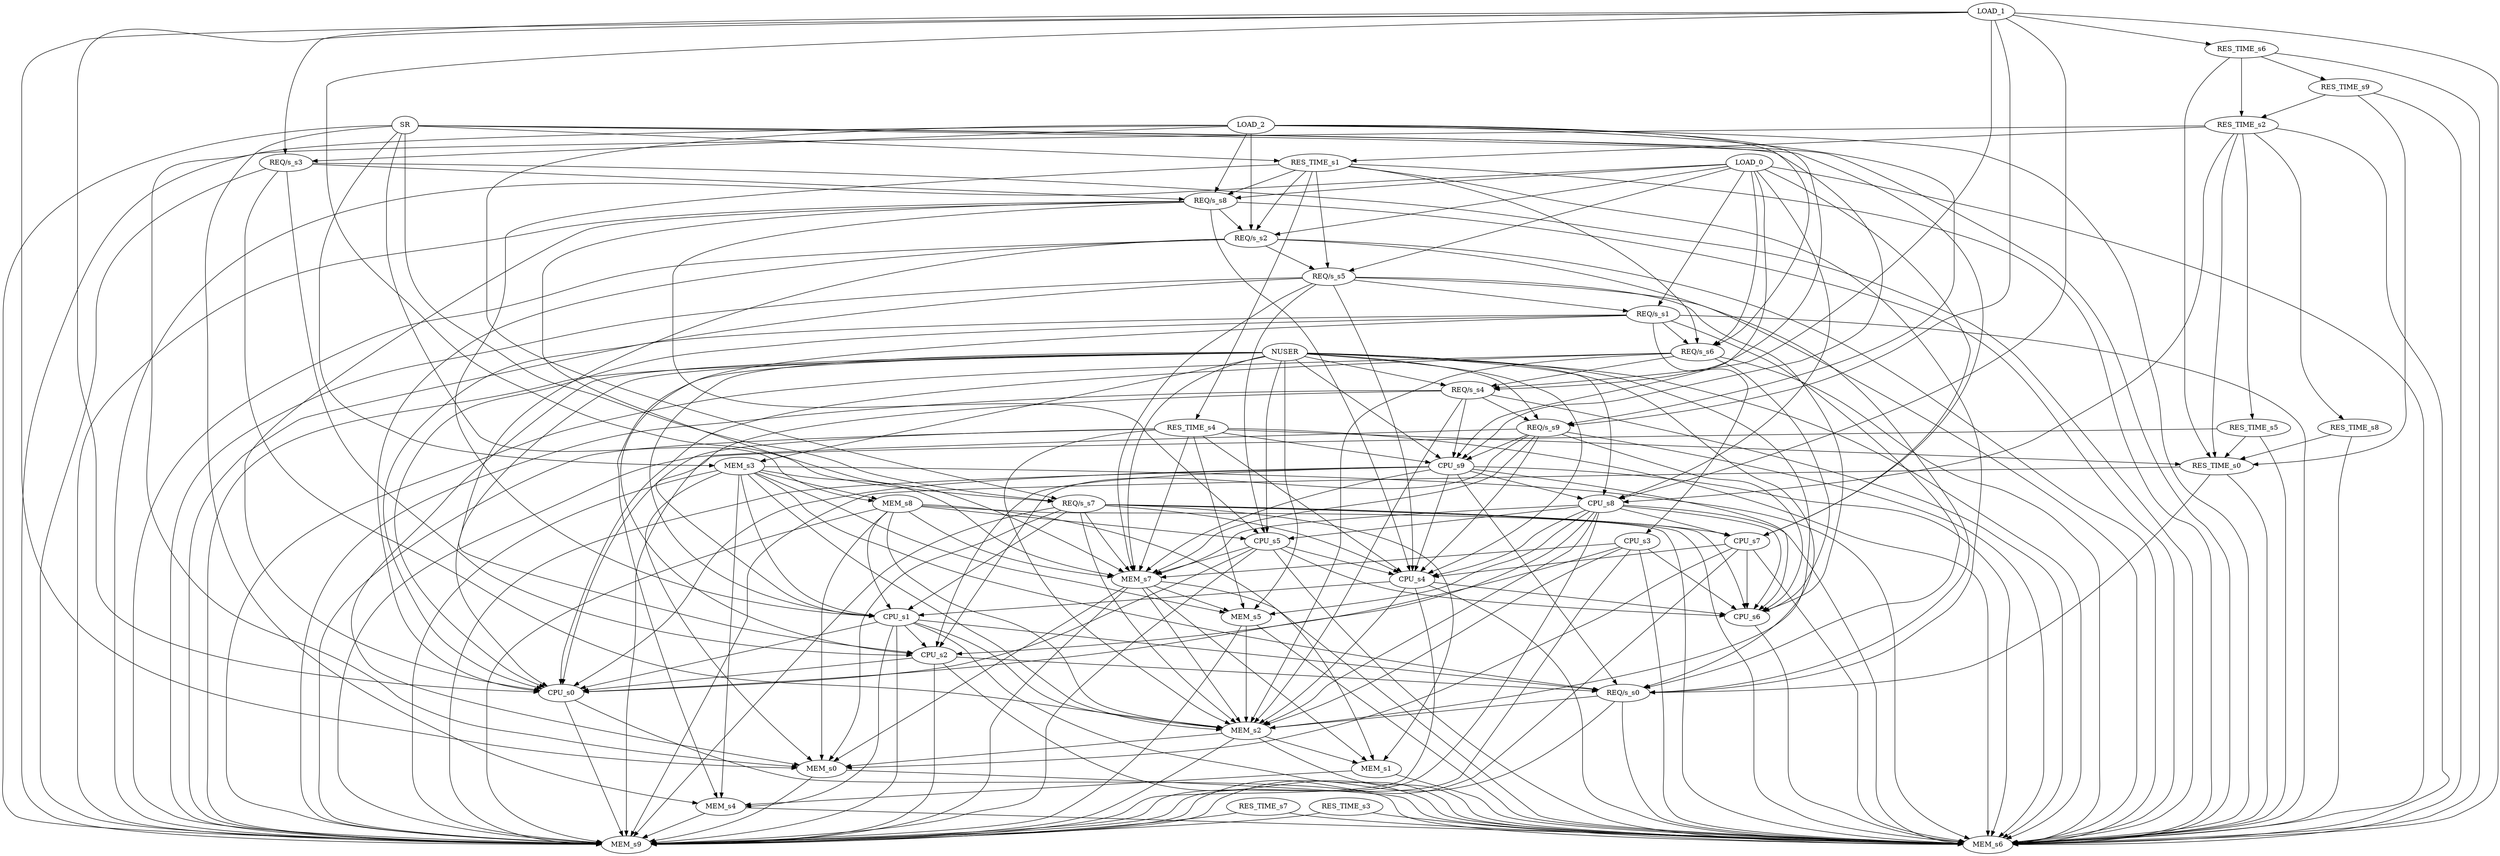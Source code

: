 strict digraph "" {
	graph [fontsize=20,
		ratio=0.4
	];
	NUSER -> "REQ/s_s0";
	NUSER -> CPU_s0;
	NUSER -> MEM_s0;
	NUSER -> CPU_s1;
	NUSER -> MEM_s2;
	NUSER -> MEM_s3;
	NUSER -> "REQ/s_s4";
	NUSER -> CPU_s4;
	NUSER -> MEM_s4;
	NUSER -> CPU_s5;
	NUSER -> MEM_s5;
	NUSER -> MEM_s6;
	NUSER -> MEM_s7;
	NUSER -> CPU_s8;
	NUSER -> "REQ/s_s9";
	NUSER -> CPU_s9;
	NUSER -> MEM_s9;
	LOAD_0 -> "REQ/s_s1";
	LOAD_0 -> "REQ/s_s2";
	LOAD_0 -> "REQ/s_s5";
	LOAD_0 -> "REQ/s_s6";
	LOAD_0 -> MEM_s6;
	LOAD_0 -> CPU_s7;
	LOAD_0 -> "REQ/s_s8";
	LOAD_0 -> CPU_s8;
	LOAD_0 -> CPU_s9;
	LOAD_0 -> MEM_s9;
	LOAD_1 -> CPU_s0;
	LOAD_1 -> MEM_s0;
	LOAD_1 -> "REQ/s_s3";
	LOAD_1 -> "REQ/s_s4";
	LOAD_1 -> RES_TIME_s6;
	LOAD_1 -> MEM_s6;
	LOAD_1 -> "REQ/s_s7";
	LOAD_1 -> CPU_s8;
	LOAD_1 -> "REQ/s_s9";
	LOAD_2 -> MEM_s0;
	LOAD_2 -> "REQ/s_s2";
	LOAD_2 -> "REQ/s_s3";
	LOAD_2 -> "REQ/s_s4";
	LOAD_2 -> "REQ/s_s6";
	LOAD_2 -> MEM_s6;
	LOAD_2 -> "REQ/s_s7";
	LOAD_2 -> "REQ/s_s8";
	LOAD_2 -> "REQ/s_s9";
	SR -> RES_TIME_s1;
	SR -> MEM_s3;
	SR -> MEM_s4;
	SR -> MEM_s6;
	SR -> "REQ/s_s7";
	SR -> CPU_s7;
	SR -> MEM_s8;
	SR -> CPU_s9;
	SR -> MEM_s9;
	"REQ/s_s0" -> MEM_s2;
	"REQ/s_s0" -> MEM_s6;
	"REQ/s_s0" -> MEM_s9;
	RES_TIME_s0 -> "REQ/s_s0";
	RES_TIME_s0 -> MEM_s6;
	RES_TIME_s0 -> MEM_s9;
	CPU_s0 -> MEM_s6;
	CPU_s0 -> MEM_s9;
	MEM_s0 -> MEM_s6;
	MEM_s0 -> MEM_s9;
	"REQ/s_s1" -> "REQ/s_s0";
	"REQ/s_s1" -> CPU_s0;
	"REQ/s_s1" -> CPU_s2;
	"REQ/s_s1" -> CPU_s3;
	"REQ/s_s1" -> "REQ/s_s6";
	"REQ/s_s1" -> MEM_s6;
	"REQ/s_s1" -> MEM_s9;
	RES_TIME_s1 -> "REQ/s_s0";
	RES_TIME_s1 -> CPU_s1;
	RES_TIME_s1 -> "REQ/s_s2";
	RES_TIME_s1 -> RES_TIME_s4;
	RES_TIME_s1 -> "REQ/s_s5";
	RES_TIME_s1 -> "REQ/s_s6";
	RES_TIME_s1 -> MEM_s6;
	RES_TIME_s1 -> "REQ/s_s8";
	CPU_s1 -> "REQ/s_s0";
	CPU_s1 -> CPU_s0;
	CPU_s1 -> CPU_s2;
	CPU_s1 -> MEM_s2;
	CPU_s1 -> MEM_s4;
	CPU_s1 -> MEM_s6;
	CPU_s1 -> MEM_s9;
	MEM_s1 -> MEM_s4;
	MEM_s1 -> MEM_s6;
	"REQ/s_s2" -> "REQ/s_s0";
	"REQ/s_s2" -> CPU_s0;
	"REQ/s_s2" -> CPU_s2;
	"REQ/s_s2" -> "REQ/s_s5";
	"REQ/s_s2" -> MEM_s6;
	"REQ/s_s2" -> MEM_s9;
	RES_TIME_s2 -> RES_TIME_s0;
	RES_TIME_s2 -> RES_TIME_s1;
	RES_TIME_s2 -> RES_TIME_s5;
	RES_TIME_s2 -> MEM_s6;
	RES_TIME_s2 -> RES_TIME_s8;
	RES_TIME_s2 -> CPU_s8;
	RES_TIME_s2 -> MEM_s9;
	CPU_s2 -> "REQ/s_s0";
	CPU_s2 -> CPU_s0;
	CPU_s2 -> MEM_s6;
	CPU_s2 -> MEM_s9;
	MEM_s2 -> MEM_s0;
	MEM_s2 -> MEM_s1;
	MEM_s2 -> MEM_s6;
	MEM_s2 -> MEM_s9;
	"REQ/s_s3" -> CPU_s2;
	"REQ/s_s3" -> MEM_s2;
	"REQ/s_s3" -> MEM_s6;
	"REQ/s_s3" -> "REQ/s_s8";
	"REQ/s_s3" -> MEM_s9;
	RES_TIME_s3 -> MEM_s6;
	RES_TIME_s3 -> MEM_s9;
	CPU_s3 -> CPU_s2;
	CPU_s3 -> MEM_s2;
	CPU_s3 -> CPU_s6;
	CPU_s3 -> MEM_s6;
	CPU_s3 -> MEM_s7;
	CPU_s3 -> MEM_s9;
	MEM_s3 -> "REQ/s_s0";
	MEM_s3 -> MEM_s0;
	MEM_s3 -> CPU_s1;
	MEM_s3 -> MEM_s2;
	MEM_s3 -> MEM_s4;
	MEM_s3 -> MEM_s5;
	MEM_s3 -> MEM_s6;
	MEM_s3 -> MEM_s7;
	MEM_s3 -> MEM_s8;
	MEM_s3 -> MEM_s9;
	"REQ/s_s4" -> CPU_s1;
	"REQ/s_s4" -> MEM_s2;
	"REQ/s_s4" -> MEM_s6;
	"REQ/s_s4" -> "REQ/s_s9";
	"REQ/s_s4" -> CPU_s9;
	"REQ/s_s4" -> MEM_s9;
	RES_TIME_s4 -> RES_TIME_s0;
	RES_TIME_s4 -> CPU_s0;
	RES_TIME_s4 -> MEM_s2;
	RES_TIME_s4 -> CPU_s4;
	RES_TIME_s4 -> MEM_s5;
	RES_TIME_s4 -> MEM_s6;
	RES_TIME_s4 -> MEM_s7;
	RES_TIME_s4 -> CPU_s9;
	RES_TIME_s4 -> MEM_s9;
	CPU_s4 -> CPU_s1;
	CPU_s4 -> MEM_s2;
	CPU_s4 -> CPU_s6;
	CPU_s4 -> MEM_s6;
	CPU_s4 -> MEM_s9;
	MEM_s4 -> MEM_s6;
	MEM_s4 -> MEM_s9;
	"REQ/s_s5" -> CPU_s0;
	"REQ/s_s5" -> "REQ/s_s1";
	"REQ/s_s5" -> CPU_s4;
	"REQ/s_s5" -> CPU_s5;
	"REQ/s_s5" -> CPU_s6;
	"REQ/s_s5" -> MEM_s6;
	"REQ/s_s5" -> MEM_s7;
	"REQ/s_s5" -> MEM_s9;
	RES_TIME_s5 -> RES_TIME_s0;
	RES_TIME_s5 -> MEM_s6;
	RES_TIME_s5 -> MEM_s9;
	CPU_s5 -> CPU_s0;
	CPU_s5 -> CPU_s4;
	CPU_s5 -> CPU_s6;
	CPU_s5 -> MEM_s6;
	CPU_s5 -> MEM_s7;
	CPU_s5 -> MEM_s9;
	MEM_s5 -> MEM_s2;
	MEM_s5 -> MEM_s6;
	MEM_s5 -> MEM_s9;
	"REQ/s_s6" -> CPU_s0;
	"REQ/s_s6" -> MEM_s2;
	"REQ/s_s6" -> "REQ/s_s4";
	"REQ/s_s6" -> CPU_s6;
	"REQ/s_s6" -> MEM_s6;
	"REQ/s_s6" -> MEM_s9;
	RES_TIME_s6 -> RES_TIME_s0;
	RES_TIME_s6 -> RES_TIME_s2;
	RES_TIME_s6 -> MEM_s6;
	RES_TIME_s6 -> RES_TIME_s9;
	CPU_s6 -> MEM_s6;
	"REQ/s_s7" -> MEM_s0;
	"REQ/s_s7" -> CPU_s1;
	"REQ/s_s7" -> MEM_s1;
	"REQ/s_s7" -> MEM_s2;
	"REQ/s_s7" -> CPU_s4;
	"REQ/s_s7" -> CPU_s6;
	"REQ/s_s7" -> MEM_s6;
	"REQ/s_s7" -> CPU_s7;
	"REQ/s_s7" -> MEM_s7;
	"REQ/s_s7" -> MEM_s9;
	RES_TIME_s7 -> MEM_s6;
	RES_TIME_s7 -> MEM_s9;
	CPU_s7 -> MEM_s0;
	CPU_s7 -> CPU_s4;
	CPU_s7 -> CPU_s6;
	CPU_s7 -> MEM_s6;
	CPU_s7 -> MEM_s9;
	MEM_s7 -> MEM_s0;
	MEM_s7 -> MEM_s1;
	MEM_s7 -> MEM_s2;
	MEM_s7 -> MEM_s5;
	MEM_s7 -> MEM_s6;
	MEM_s7 -> MEM_s9;
	"REQ/s_s8" -> CPU_s0;
	"REQ/s_s8" -> "REQ/s_s2";
	"REQ/s_s8" -> CPU_s4;
	"REQ/s_s8" -> CPU_s5;
	"REQ/s_s8" -> MEM_s6;
	"REQ/s_s8" -> MEM_s7;
	"REQ/s_s8" -> MEM_s9;
	RES_TIME_s8 -> RES_TIME_s0;
	RES_TIME_s8 -> MEM_s6;
	CPU_s8 -> CPU_s0;
	CPU_s8 -> MEM_s2;
	CPU_s8 -> CPU_s4;
	CPU_s8 -> CPU_s5;
	CPU_s8 -> MEM_s5;
	CPU_s8 -> CPU_s6;
	CPU_s8 -> MEM_s6;
	CPU_s8 -> CPU_s7;
	CPU_s8 -> MEM_s7;
	CPU_s8 -> MEM_s9;
	MEM_s8 -> MEM_s0;
	MEM_s8 -> CPU_s1;
	MEM_s8 -> MEM_s1;
	MEM_s8 -> MEM_s2;
	MEM_s8 -> CPU_s5;
	MEM_s8 -> MEM_s6;
	MEM_s8 -> MEM_s7;
	MEM_s8 -> MEM_s9;
	"REQ/s_s9" -> CPU_s2;
	"REQ/s_s9" -> CPU_s4;
	"REQ/s_s9" -> CPU_s6;
	"REQ/s_s9" -> MEM_s6;
	"REQ/s_s9" -> MEM_s7;
	"REQ/s_s9" -> CPU_s9;
	"REQ/s_s9" -> MEM_s9;
	RES_TIME_s9 -> RES_TIME_s0;
	RES_TIME_s9 -> RES_TIME_s2;
	RES_TIME_s9 -> MEM_s6;
	CPU_s9 -> "REQ/s_s0";
	CPU_s9 -> CPU_s0;
	CPU_s9 -> CPU_s2;
	CPU_s9 -> CPU_s4;
	CPU_s9 -> CPU_s6;
	CPU_s9 -> MEM_s6;
	CPU_s9 -> MEM_s7;
	CPU_s9 -> CPU_s8;
	CPU_s9 -> MEM_s9;
}
